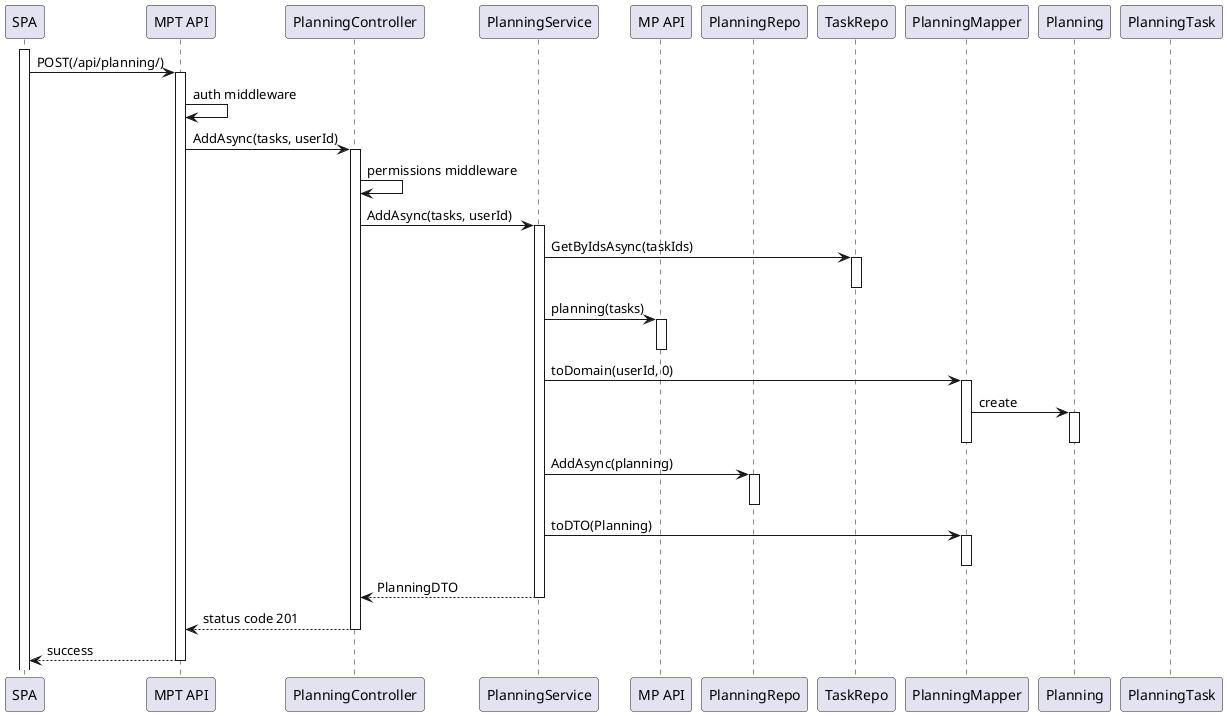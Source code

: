 @startuml
participant SPA
participant "MPT API" as API
participant "MP API" as API2
participant "PlanningController" as Ctrl
participant "PlanningService" as Srv
participant "MGI API" as API2
participant "PlanningRepo" as Repo
participant "TaskRepo" as tr
participant "PlanningMapper" as Map
participant "Planning" as Planning
participant "PlanningTask" as pt

activate SPA
SPA -> API: POST(/api/planning/)
activate API

API -> API: auth middleware 
API -> Ctrl: AddAsync(tasks, userId)
activate Ctrl

Ctrl -> Ctrl: permissions middleware 
Ctrl -> Srv: AddAsync(tasks, userId)
activate Srv

Srv -> tr: GetByIdsAsync(taskIds)
activate tr
deactivate tr

Srv -> API2 : planning(tasks)
activate API2
deactivate API2

Srv -> Map : toDomain(userId, 0)
activate Map
Map -> Planning: create
activate Planning
deactivate Planning
deactivate Map

Srv -> Repo: AddAsync(planning)
activate Repo
deactivate Repo

Srv -> Map: toDTO(Planning)
activate Map
deactivate Map

Srv --> Ctrl: PlanningDTO
deactivate Srv

Ctrl --> API: status code 201
deactivate Ctrl

API --> SPA: success
deactivate API


@enduml
